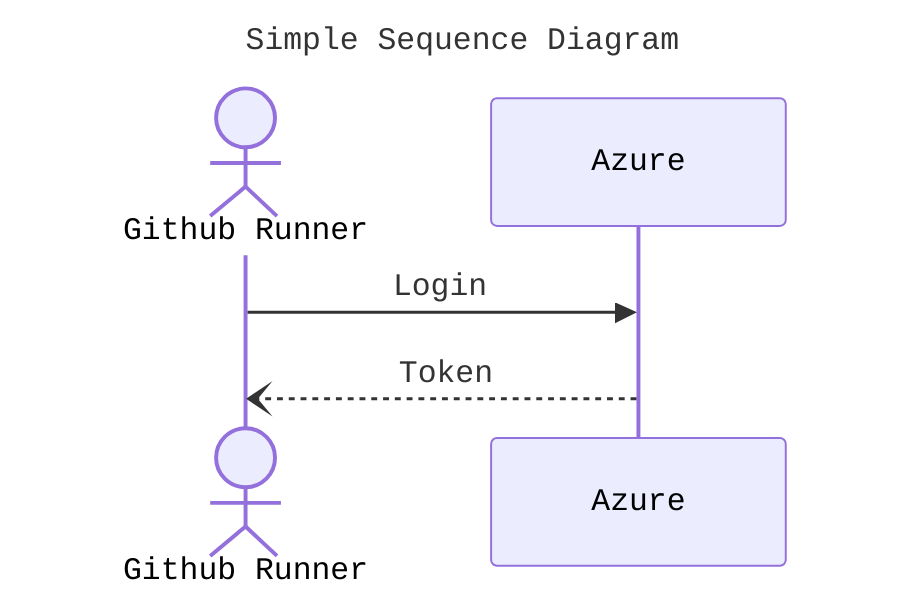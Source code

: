---
title: Simple Sequence Diagram
---
%%{init: {"theme": "light", "themeVariables": {"fontFamily": "Monospace"}}}%%
sequenceDiagram
  actor Github Runner
  participant Azure
  Github Runner->>Azure:Login
  Azure--)Github Runner:Token